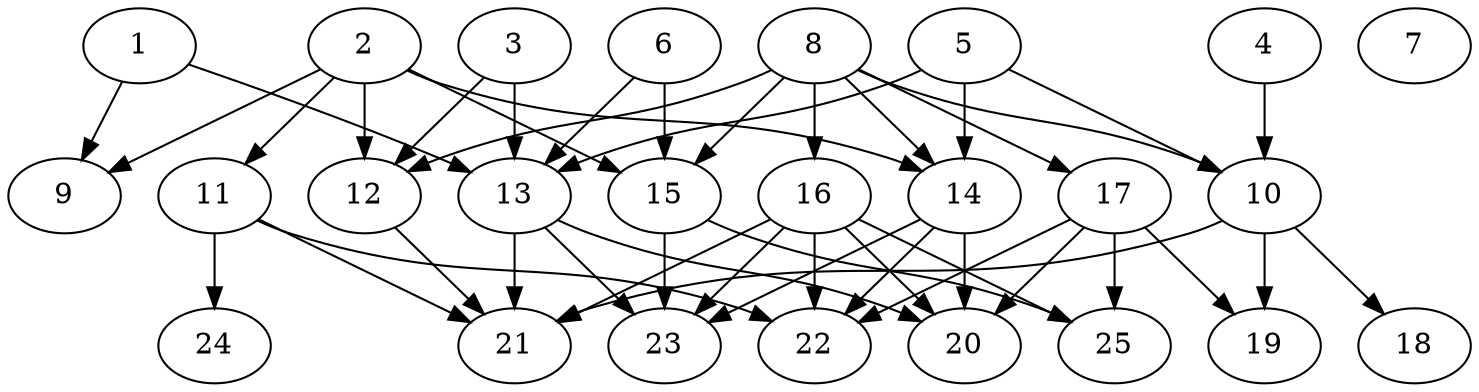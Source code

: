 // DAG automatically generated by daggen at Thu Oct  3 14:00:39 2019
// ./daggen --dot -n 25 --ccr 0.4 --fat 0.7 --regular 0.9 --density 0.6 --mindata 5242880 --maxdata 52428800 
digraph G {
  1 [size="90496000", alpha="0.14", expect_size="36198400"] 
  1 -> 9 [size ="36198400"]
  1 -> 13 [size ="36198400"]
  2 [size="22072320", alpha="0.08", expect_size="8828928"] 
  2 -> 9 [size ="8828928"]
  2 -> 11 [size ="8828928"]
  2 -> 12 [size ="8828928"]
  2 -> 14 [size ="8828928"]
  2 -> 15 [size ="8828928"]
  3 [size="34792960", alpha="0.19", expect_size="13917184"] 
  3 -> 12 [size ="13917184"]
  3 -> 13 [size ="13917184"]
  4 [size="117442560", alpha="0.07", expect_size="46977024"] 
  4 -> 10 [size ="46977024"]
  5 [size="13207040", alpha="0.13", expect_size="5282816"] 
  5 -> 10 [size ="5282816"]
  5 -> 13 [size ="5282816"]
  5 -> 14 [size ="5282816"]
  6 [size="120332800", alpha="0.05", expect_size="48133120"] 
  6 -> 13 [size ="48133120"]
  6 -> 15 [size ="48133120"]
  7 [size="36613120", alpha="0.18", expect_size="14645248"] 
  8 [size="100567040", alpha="0.19", expect_size="40226816"] 
  8 -> 10 [size ="40226816"]
  8 -> 12 [size ="40226816"]
  8 -> 14 [size ="40226816"]
  8 -> 15 [size ="40226816"]
  8 -> 16 [size ="40226816"]
  8 -> 17 [size ="40226816"]
  9 [size="98961920", alpha="0.08", expect_size="39584768"] 
  10 [size="95680000", alpha="0.20", expect_size="38272000"] 
  10 -> 18 [size ="38272000"]
  10 -> 19 [size ="38272000"]
  10 -> 21 [size ="38272000"]
  11 [size="40576000", alpha="0.09", expect_size="16230400"] 
  11 -> 21 [size ="16230400"]
  11 -> 22 [size ="16230400"]
  11 -> 24 [size ="16230400"]
  12 [size="126021120", alpha="0.15", expect_size="50408448"] 
  12 -> 21 [size ="50408448"]
  13 [size="53798400", alpha="0.14", expect_size="21519360"] 
  13 -> 20 [size ="21519360"]
  13 -> 21 [size ="21519360"]
  13 -> 23 [size ="21519360"]
  14 [size="50839040", alpha="0.15", expect_size="20335616"] 
  14 -> 20 [size ="20335616"]
  14 -> 22 [size ="20335616"]
  14 -> 23 [size ="20335616"]
  15 [size="92546560", alpha="0.11", expect_size="37018624"] 
  15 -> 23 [size ="37018624"]
  15 -> 25 [size ="37018624"]
  16 [size="53680640", alpha="0.05", expect_size="21472256"] 
  16 -> 20 [size ="21472256"]
  16 -> 21 [size ="21472256"]
  16 -> 22 [size ="21472256"]
  16 -> 23 [size ="21472256"]
  16 -> 25 [size ="21472256"]
  17 [size="80936960", alpha="0.12", expect_size="32374784"] 
  17 -> 19 [size ="32374784"]
  17 -> 20 [size ="32374784"]
  17 -> 22 [size ="32374784"]
  17 -> 25 [size ="32374784"]
  18 [size="67642880", alpha="0.14", expect_size="27057152"] 
  19 [size="59256320", alpha="0.01", expect_size="23702528"] 
  20 [size="104865280", alpha="0.10", expect_size="41946112"] 
  21 [size="103979520", alpha="0.12", expect_size="41591808"] 
  22 [size="40806400", alpha="0.15", expect_size="16322560"] 
  23 [size="127651840", alpha="0.02", expect_size="51060736"] 
  24 [size="91599360", alpha="0.07", expect_size="36639744"] 
  25 [size="59924480", alpha="0.11", expect_size="23969792"] 
}
